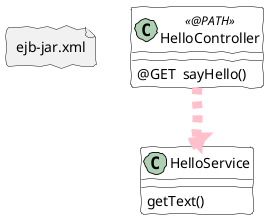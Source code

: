 @startuml
skinparam handwritten true
skinparam class {
    backgroundColor white
    ArrowColor  grey
    LineColor black
    GroupBorderColor DeepSkyBlue
    ActorBorderColor black
    ActorBAckgroundColor white
    ParticipantBorderColor black
    ParticipantBackgroundColor white
    LifeLineBorderColor black
    FrameBorderColor grey
    FrameBackgroundColor white
    FrameFontColor grey
    BackgroundColor white
    BorderColor black
}
skinparam stereotypeIBackgroundColor GreenYellow
skinparam stereotypeCBackgroundColor Lime
hide footbox


class HelloController <<@PATH>>  {

    @GET  sayHello()
}

HelloController -[#pink,dashed,thickness=10]-> HelloService

class HelloService {
    getText()
}

file "ejb-jar.xml" as "ejbJar {

}

'HelloController --> HelloService

@enduml
